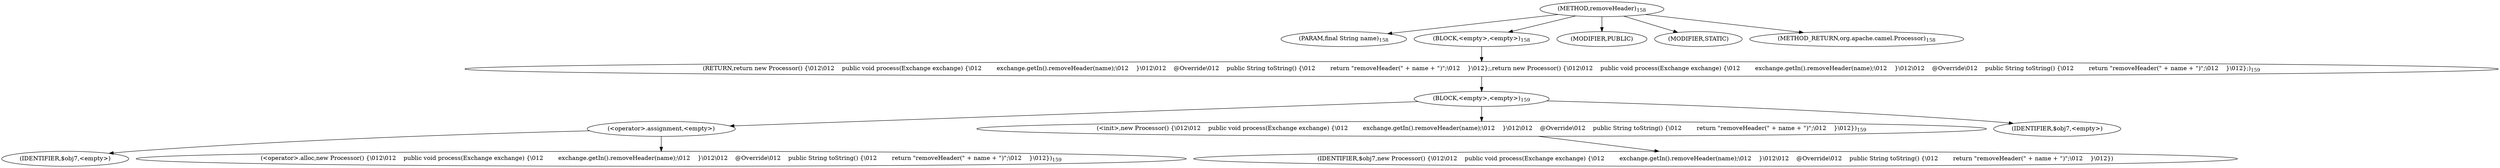 digraph "removeHeader" {  
"124" [label = <(METHOD,removeHeader)<SUB>158</SUB>> ]
"125" [label = <(PARAM,final String name)<SUB>158</SUB>> ]
"126" [label = <(BLOCK,&lt;empty&gt;,&lt;empty&gt;)<SUB>158</SUB>> ]
"127" [label = <(RETURN,return new Processor() {\012\012    public void process(Exchange exchange) {\012        exchange.getIn().removeHeader(name);\012    }\012\012    @Override\012    public String toString() {\012        return &quot;removeHeader(&quot; + name + &quot;)&quot;;\012    }\012};,return new Processor() {\012\012    public void process(Exchange exchange) {\012        exchange.getIn().removeHeader(name);\012    }\012\012    @Override\012    public String toString() {\012        return &quot;removeHeader(&quot; + name + &quot;)&quot;;\012    }\012};)<SUB>159</SUB>> ]
"128" [label = <(BLOCK,&lt;empty&gt;,&lt;empty&gt;)<SUB>159</SUB>> ]
"129" [label = <(&lt;operator&gt;.assignment,&lt;empty&gt;)> ]
"130" [label = <(IDENTIFIER,$obj7,&lt;empty&gt;)> ]
"131" [label = <(&lt;operator&gt;.alloc,new Processor() {\012\012    public void process(Exchange exchange) {\012        exchange.getIn().removeHeader(name);\012    }\012\012    @Override\012    public String toString() {\012        return &quot;removeHeader(&quot; + name + &quot;)&quot;;\012    }\012})<SUB>159</SUB>> ]
"132" [label = <(&lt;init&gt;,new Processor() {\012\012    public void process(Exchange exchange) {\012        exchange.getIn().removeHeader(name);\012    }\012\012    @Override\012    public String toString() {\012        return &quot;removeHeader(&quot; + name + &quot;)&quot;;\012    }\012})<SUB>159</SUB>> ]
"133" [label = <(IDENTIFIER,$obj7,new Processor() {\012\012    public void process(Exchange exchange) {\012        exchange.getIn().removeHeader(name);\012    }\012\012    @Override\012    public String toString() {\012        return &quot;removeHeader(&quot; + name + &quot;)&quot;;\012    }\012})> ]
"134" [label = <(IDENTIFIER,$obj7,&lt;empty&gt;)> ]
"135" [label = <(MODIFIER,PUBLIC)> ]
"136" [label = <(MODIFIER,STATIC)> ]
"137" [label = <(METHOD_RETURN,org.apache.camel.Processor)<SUB>158</SUB>> ]
  "124" -> "125" 
  "124" -> "126" 
  "124" -> "135" 
  "124" -> "136" 
  "124" -> "137" 
  "126" -> "127" 
  "127" -> "128" 
  "128" -> "129" 
  "128" -> "132" 
  "128" -> "134" 
  "129" -> "130" 
  "129" -> "131" 
  "132" -> "133" 
}

